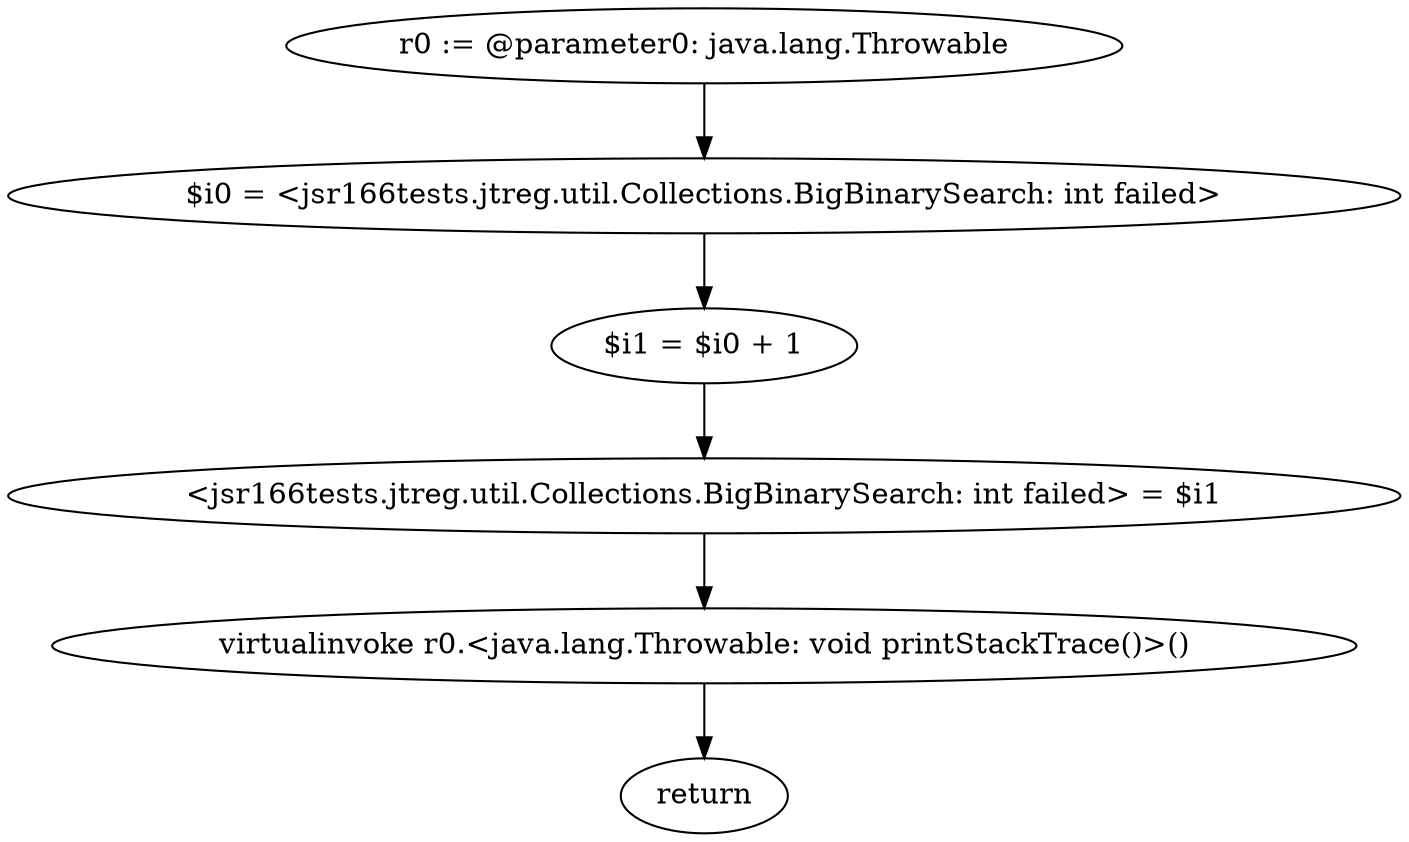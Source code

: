 digraph "unitGraph" {
    "r0 := @parameter0: java.lang.Throwable"
    "$i0 = <jsr166tests.jtreg.util.Collections.BigBinarySearch: int failed>"
    "$i1 = $i0 + 1"
    "<jsr166tests.jtreg.util.Collections.BigBinarySearch: int failed> = $i1"
    "virtualinvoke r0.<java.lang.Throwable: void printStackTrace()>()"
    "return"
    "r0 := @parameter0: java.lang.Throwable"->"$i0 = <jsr166tests.jtreg.util.Collections.BigBinarySearch: int failed>";
    "$i0 = <jsr166tests.jtreg.util.Collections.BigBinarySearch: int failed>"->"$i1 = $i0 + 1";
    "$i1 = $i0 + 1"->"<jsr166tests.jtreg.util.Collections.BigBinarySearch: int failed> = $i1";
    "<jsr166tests.jtreg.util.Collections.BigBinarySearch: int failed> = $i1"->"virtualinvoke r0.<java.lang.Throwable: void printStackTrace()>()";
    "virtualinvoke r0.<java.lang.Throwable: void printStackTrace()>()"->"return";
}
